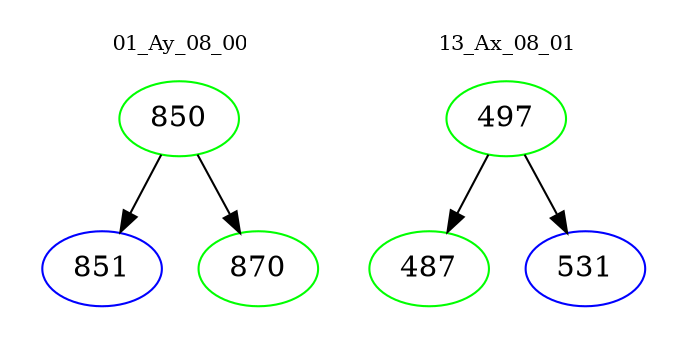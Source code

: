digraph{
subgraph cluster_0 {
color = white
label = "01_Ay_08_00";
fontsize=10;
T0_850 [label="850", color="green"]
T0_850 -> T0_851 [color="black"]
T0_851 [label="851", color="blue"]
T0_850 -> T0_870 [color="black"]
T0_870 [label="870", color="green"]
}
subgraph cluster_1 {
color = white
label = "13_Ax_08_01";
fontsize=10;
T1_497 [label="497", color="green"]
T1_497 -> T1_487 [color="black"]
T1_487 [label="487", color="green"]
T1_497 -> T1_531 [color="black"]
T1_531 [label="531", color="blue"]
}
}
